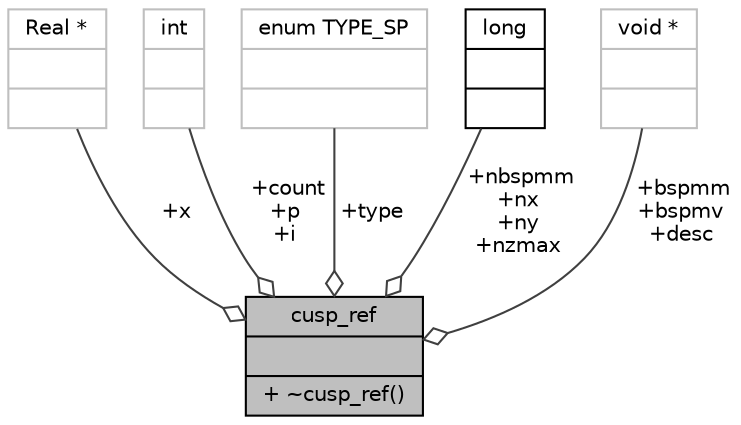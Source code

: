 digraph "cusp_ref"
{
 // INTERACTIVE_SVG=YES
  bgcolor="transparent";
  edge [fontname="Helvetica",fontsize="10",labelfontname="Helvetica",labelfontsize="10"];
  node [fontname="Helvetica",fontsize="10",shape=record];
  Node1 [label="{cusp_ref\n||+ ~cusp_ref()\l}",height=0.2,width=0.4,color="black", fillcolor="grey75", style="filled", fontcolor="black"];
  Node2 -> Node1 [color="grey25",fontsize="10",style="solid",label=" +x" ,arrowhead="odiamond",fontname="Helvetica"];
  Node2 [label="{Real *\n||}",height=0.2,width=0.4,color="grey75"];
  Node3 -> Node1 [color="grey25",fontsize="10",style="solid",label=" +count\n+p\n+i" ,arrowhead="odiamond",fontname="Helvetica"];
  Node3 [label="{int\n||}",height=0.2,width=0.4,color="grey75"];
  Node4 -> Node1 [color="grey25",fontsize="10",style="solid",label=" +type" ,arrowhead="odiamond",fontname="Helvetica"];
  Node4 [label="{enum TYPE_SP\n||}",height=0.2,width=0.4,color="grey75"];
  Node5 -> Node1 [color="grey25",fontsize="10",style="solid",label=" +nbspmm\n+nx\n+ny\n+nzmax" ,arrowhead="odiamond",fontname="Helvetica"];
  Node5 [label="{long\n||}",height=0.2,width=0.4,color="black",URL="$classlong.html"];
  Node6 -> Node1 [color="grey25",fontsize="10",style="solid",label=" +bspmm\n+bspmv\n+desc" ,arrowhead="odiamond",fontname="Helvetica"];
  Node6 [label="{void *\n||}",height=0.2,width=0.4,color="grey75"];
}

